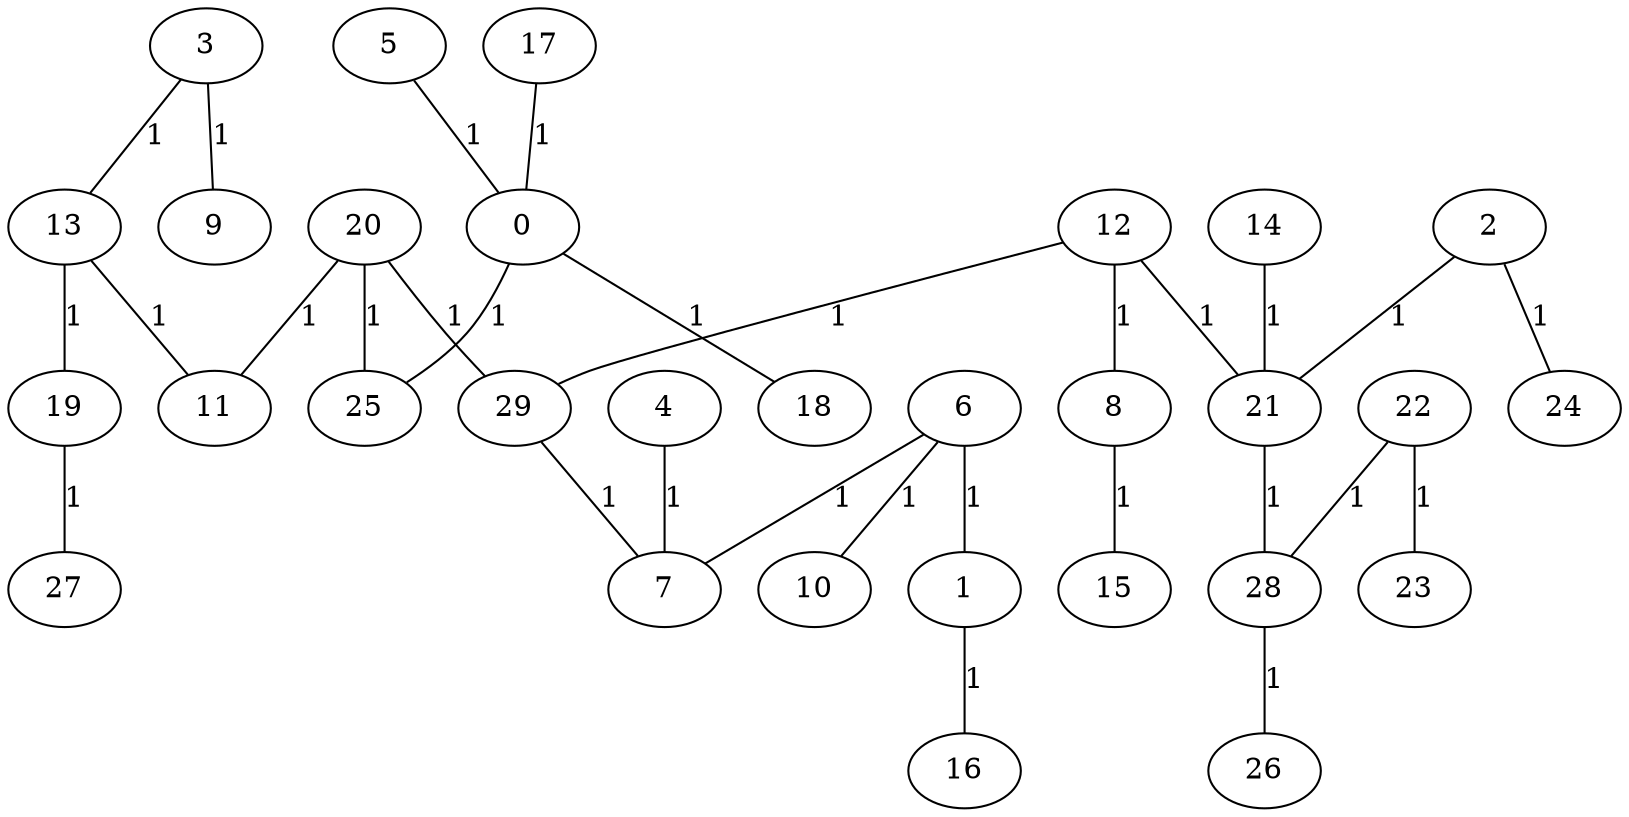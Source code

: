 graph{
   11;
   13;
   25;
   20;
   15;
   14;
   6;
   1;
   10;
   5;
   0;
   21;
   22;
   4;
   23;
   7;
   3;
   18;
   28;
   26;
   9;
   8;
   2;
   12;
   19;
   27;
   24;
   16;
   29;
   17;
   17 -- 0 [label="1"];
   6 -- 1 [label="1"];
   14 -- 21 [label="1"];
   20 -- 11 [label="1"];
   21 -- 28 [label="1"];
   20 -- 29 [label="1"];
   20 -- 25 [label="1"];
   22 -- 23 [label="1"];
   6 -- 10 [label="1"];
   5 -- 0 [label="1"];
   6 -- 7 [label="1"];
   3 -- 9 [label="1"];
   4 -- 7 [label="1"];
   3 -- 13 [label="1"];
   0 -- 18 [label="1"];
   1 -- 16 [label="1"];
   22 -- 28 [label="1"];
   28 -- 26 [label="1"];
   2 -- 21 [label="1"];
   12 -- 8 [label="1"];
   13 -- 11 [label="1"];
   19 -- 27 [label="1"];
   12 -- 29 [label="1"];
   8 -- 15 [label="1"];
   12 -- 21 [label="1"];
   0 -- 25 [label="1"];
   2 -- 24 [label="1"];
   13 -- 19 [label="1"];
   29 -- 7 [label="1"];
}